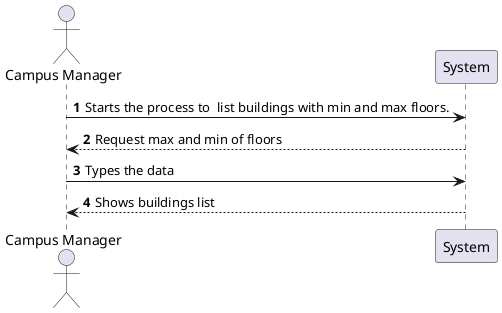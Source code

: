 @startuml

autonumber
actor "Campus Manager" as CM

CM -> System: Starts the process to  list buildings with min and max floors.
System --> CM: Request max and min of floors
CM -> System: Types the data
CM <-- System: Shows buildings list


@enduml
